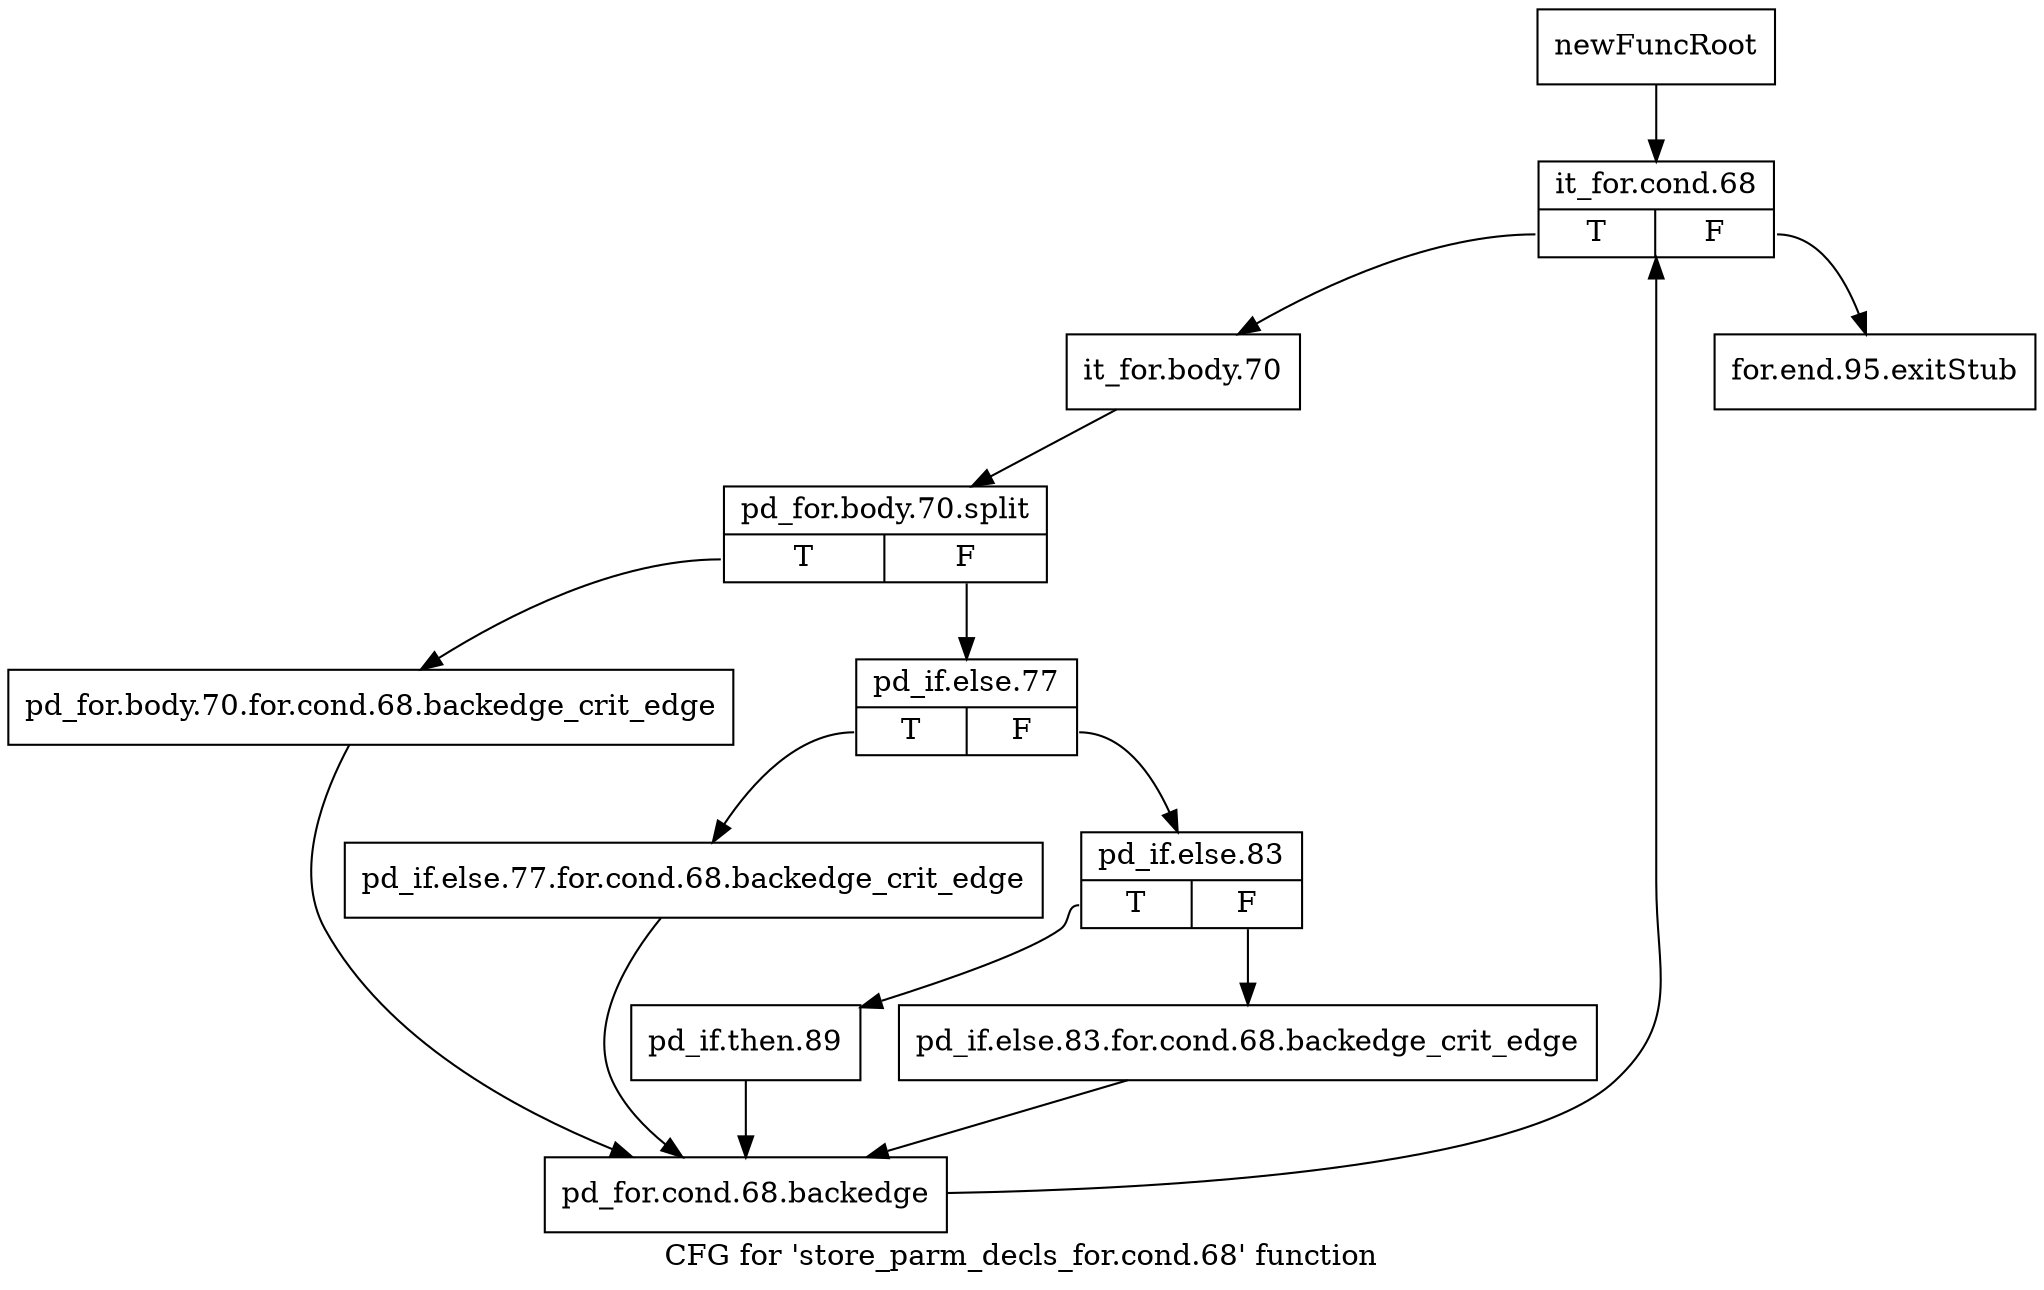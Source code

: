 digraph "CFG for 'store_parm_decls_for.cond.68' function" {
	label="CFG for 'store_parm_decls_for.cond.68' function";

	Node0x9fd91a0 [shape=record,label="{newFuncRoot}"];
	Node0x9fd91a0 -> Node0x9fd9240;
	Node0x9fd91f0 [shape=record,label="{for.end.95.exitStub}"];
	Node0x9fd9240 [shape=record,label="{it_for.cond.68|{<s0>T|<s1>F}}"];
	Node0x9fd9240:s0 -> Node0x9fd9290;
	Node0x9fd9240:s1 -> Node0x9fd91f0;
	Node0x9fd9290 [shape=record,label="{it_for.body.70}"];
	Node0x9fd9290 -> Node0xefeb350;
	Node0xefeb350 [shape=record,label="{pd_for.body.70.split|{<s0>T|<s1>F}}"];
	Node0xefeb350:s0 -> Node0x9fd9470;
	Node0xefeb350:s1 -> Node0x9fd92e0;
	Node0x9fd92e0 [shape=record,label="{pd_if.else.77|{<s0>T|<s1>F}}"];
	Node0x9fd92e0:s0 -> Node0x9fd9420;
	Node0x9fd92e0:s1 -> Node0x9fd9330;
	Node0x9fd9330 [shape=record,label="{pd_if.else.83|{<s0>T|<s1>F}}"];
	Node0x9fd9330:s0 -> Node0x9fd93d0;
	Node0x9fd9330:s1 -> Node0x9fd9380;
	Node0x9fd9380 [shape=record,label="{pd_if.else.83.for.cond.68.backedge_crit_edge}"];
	Node0x9fd9380 -> Node0x9fd94c0;
	Node0x9fd93d0 [shape=record,label="{pd_if.then.89}"];
	Node0x9fd93d0 -> Node0x9fd94c0;
	Node0x9fd9420 [shape=record,label="{pd_if.else.77.for.cond.68.backedge_crit_edge}"];
	Node0x9fd9420 -> Node0x9fd94c0;
	Node0x9fd9470 [shape=record,label="{pd_for.body.70.for.cond.68.backedge_crit_edge}"];
	Node0x9fd9470 -> Node0x9fd94c0;
	Node0x9fd94c0 [shape=record,label="{pd_for.cond.68.backedge}"];
	Node0x9fd94c0 -> Node0x9fd9240;
}
